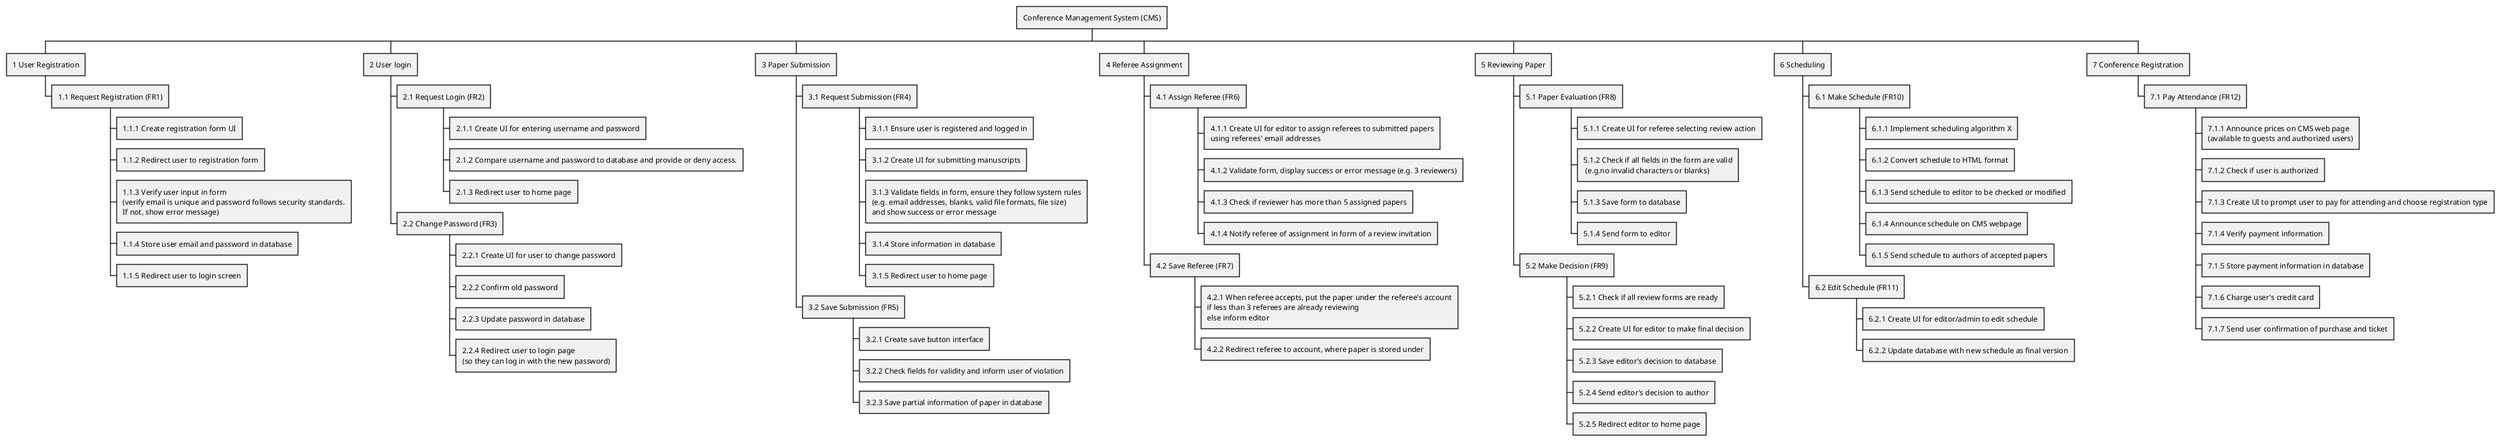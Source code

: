 @startwbs
* Conference Management System (CMS)

** 1 User Registration
*** 1.1 Request Registration (FR1)
**** 1.1.1 Create registration form UI
**** 1.1.2 Redirect user to registration form
**** 1.1.3 Verify user input in form\n(verify email is unique and password follows security standards.\nIf not, show error message)
**** 1.1.4 Store user email and password in database
**** 1.1.5 Redirect user to login screen


** 2 User login
*** 2.1 Request Login (FR2)
**** 2.1.1 Create UI for entering username and password
**** 2.1.2 Compare username and password to database and provide or deny access.
**** 2.1.3 Redirect user to home page

*** 2.2 Change Password (FR3)
**** 2.2.1 Create UI for user to change password
**** 2.2.2 Confirm old password
**** 2.2.3 Update password in database
**** 2.2.4 Redirect user to login page\n(so they can log in with the new password)

** 3 Paper Submission
*** 3.1 Request Submission (FR4)
**** 3.1.1 Ensure user is registered and logged in
**** 3.1.2 Create UI for submitting manuscripts
**** 3.1.3 Validate fields in form, ensure they follow system rules\n(e.g. email addresses, blanks, valid file formats, file size)\nand show success or error message
**** 3.1.4 Store information in database
**** 3.1.5 Redirect user to home page

*** 3.2 Save Submission (FR5)
**** 3.2.1 Create save button interface
**** 3.2.2 Check fields for validity and inform user of violation
**** 3.2.3 Save partial information of paper in database


** 4 Referee Assignment
*** 4.1 Assign Referee (FR6)
**** 4.1.1 Create UI for editor to assign referees to submitted papers\nusing referees' email addresses
**** 4.1.2 Validate form, display success or error message (e.g. 3 reviewers)
**** 4.1.3 Check if reviewer has more than 5 assigned papers
**** 4.1.4 Notify referee of assignment in form of a review invitation

*** 4.2 Save Referee (FR7)
**** 4.2.1 When referee accepts, put the paper under the referee's account\nif less than 3 referees are already reviewing\nelse inform editor
**** 4.2.2 Redirect referee to account, where paper is stored under


** 5 Reviewing Paper
*** 5.1 Paper Evaluation (FR8)
**** 5.1.1 Create UI for referee selecting review action
**** 5.1.2 Check if all fields in the form are valid\n (e.g.no invalid characters or blanks)
**** 5.1.3 Save form to database
**** 5.1.4 Send form to editor

*** 5.2 Make Decision (FR9)
**** 5.2.1 Check if all review forms are ready
**** 5.2.2 Create UI for editor to make final decision
**** 5.2.3 Save editor's decision to database
**** 5.2.4 Send editor's decision to author
**** 5.2.5 Redirect editor to home page


** 6 Scheduling
*** 6.1 Make Schedule (FR10)
**** 6.1.1 Implement scheduling algorithm X
**** 6.1.2 Convert schedule to HTML format
**** 6.1.3 Send schedule to editor to be checked or modified
**** 6.1.4 Announce schedule on CMS webpage
**** 6.1.5 Send schedule to authors of accepted papers

*** 6.2 Edit Schedule (FR11)
**** 6.2.1 Create UI for editor/admin to edit schedule
**** 6.2.2 Update database with new schedule as final version


** 7 Conference Registration
*** 7.1 Pay Attendance (FR12)
**** 7.1.1 Announce prices on CMS web page\n(available to guests and authorized users)
**** 7.1.2 Check if user is authorized
**** 7.1.3 Create UI to prompt user to pay for attending and choose registration type
**** 7.1.4 Verify payment information
**** 7.1.5 Store payment information in database
**** 7.1.6 Charge user's credit card
**** 7.1.7 Send user confirmation of purchase and ticket

@endwbs
